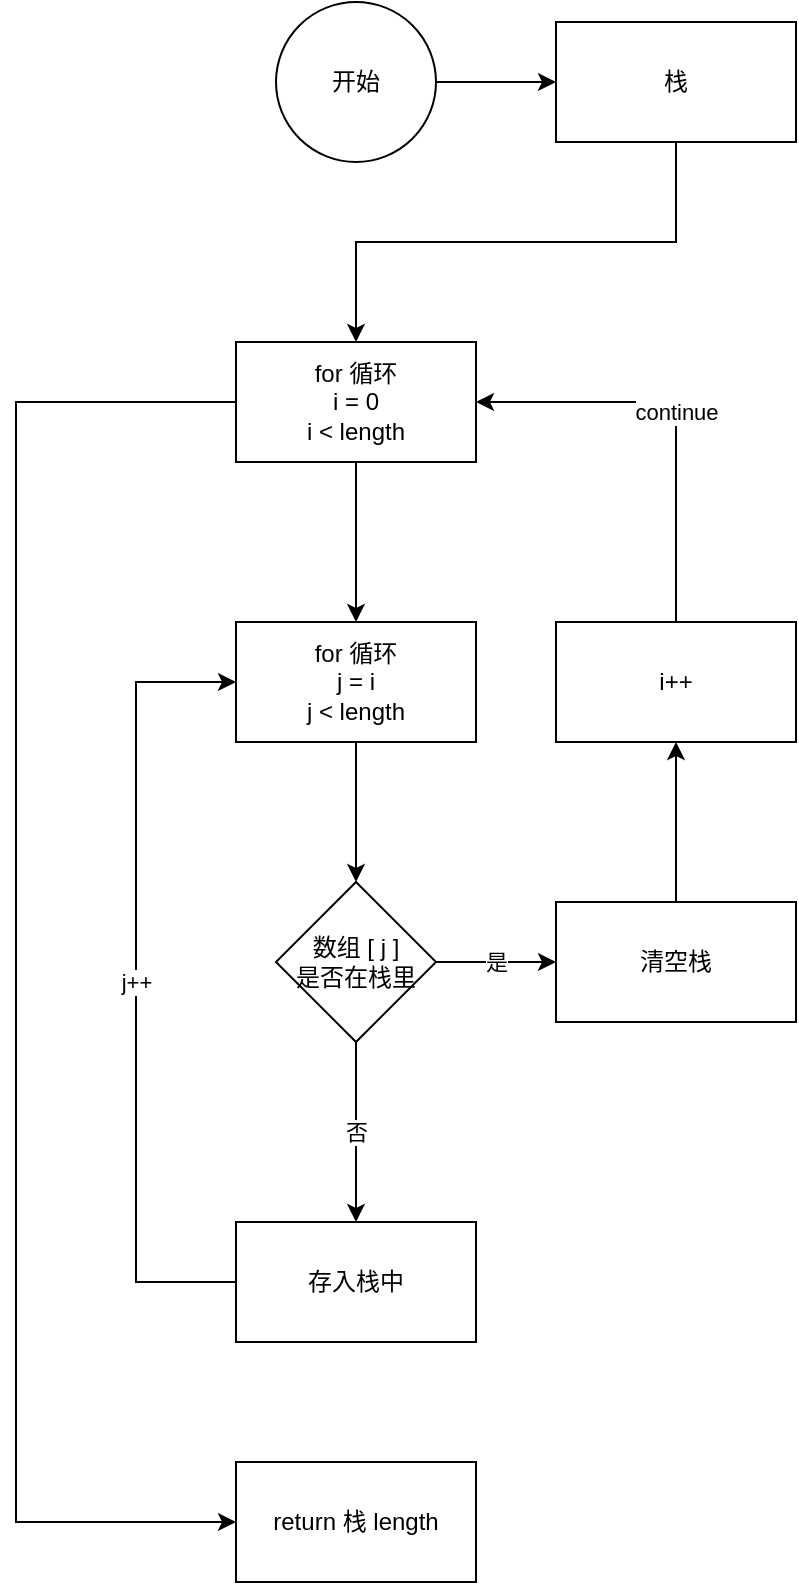 <?xml version="1.0" encoding="UTF-8"?>
<mxfile version="14.7.7" type="google">
  <diagram id="9QkX_dV7EbIZnEUjxz49">
    <mxGraphModel dx="1673" dy="934" grid="1" gridSize="10" guides="1" tooltips="1" connect="1" arrows="1" fold="1" page="1" pageScale="1" pageWidth="827" pageHeight="1169" math="0" shadow="0">
      <root>
        <mxCell id="0" />
        <mxCell id="1" parent="0" />
        <mxCell id="2" value="" style="group" vertex="1" connectable="0" parent="1">
          <mxGeometry x="30" y="30" width="390" height="790" as="geometry" />
        </mxCell>
        <mxCell id="3" value="开始" style="ellipse;whiteSpace=wrap;html=1;aspect=fixed;" vertex="1" parent="2">
          <mxGeometry x="130" width="80" height="80" as="geometry" />
        </mxCell>
        <mxCell id="4" value="数组 [ j ]&lt;br&gt;是否在栈里" style="rhombus;whiteSpace=wrap;html=1;" vertex="1" parent="2">
          <mxGeometry x="130" y="440" width="80" height="80" as="geometry" />
        </mxCell>
        <mxCell id="5" value="栈" style="whiteSpace=wrap;html=1;" vertex="1" parent="2">
          <mxGeometry x="270" y="10" width="120" height="60" as="geometry" />
        </mxCell>
        <mxCell id="6" value="" style="edgeStyle=orthogonalEdgeStyle;rounded=0;orthogonalLoop=1;jettySize=auto;html=1;" edge="1" parent="2" source="3" target="5">
          <mxGeometry relative="1" as="geometry" />
        </mxCell>
        <mxCell id="7" value="&lt;span&gt;for 循环&lt;/span&gt;&lt;br&gt;&lt;span&gt;i = 0&lt;br&gt;i &amp;lt; length&lt;br&gt;&lt;/span&gt;" style="whiteSpace=wrap;html=1;" vertex="1" parent="2">
          <mxGeometry x="110" y="170" width="120" height="60" as="geometry" />
        </mxCell>
        <mxCell id="8" style="edgeStyle=orthogonalEdgeStyle;rounded=0;orthogonalLoop=1;jettySize=auto;html=1;exitX=0.5;exitY=1;exitDx=0;exitDy=0;entryX=0.5;entryY=0;entryDx=0;entryDy=0;" edge="1" parent="2" source="5" target="7">
          <mxGeometry relative="1" as="geometry" />
        </mxCell>
        <mxCell id="9" value="" style="edgeStyle=orthogonalEdgeStyle;rounded=0;orthogonalLoop=1;jettySize=auto;html=1;" edge="1" parent="2" source="10" target="4">
          <mxGeometry relative="1" as="geometry" />
        </mxCell>
        <mxCell id="10" value="&lt;span&gt;for 循环&lt;/span&gt;&lt;br&gt;&lt;span&gt;j = i&lt;br&gt;j &amp;lt; length&lt;br&gt;&lt;/span&gt;" style="whiteSpace=wrap;html=1;" vertex="1" parent="2">
          <mxGeometry x="110" y="310" width="120" height="60" as="geometry" />
        </mxCell>
        <mxCell id="11" value="" style="edgeStyle=orthogonalEdgeStyle;rounded=0;orthogonalLoop=1;jettySize=auto;html=1;" edge="1" parent="2" source="7" target="10">
          <mxGeometry relative="1" as="geometry" />
        </mxCell>
        <mxCell id="12" value="continue" style="edgeStyle=orthogonalEdgeStyle;rounded=0;orthogonalLoop=1;jettySize=auto;html=1;exitX=0.5;exitY=0;exitDx=0;exitDy=0;entryX=1;entryY=0.5;entryDx=0;entryDy=0;" edge="1" parent="2" source="20" target="7">
          <mxGeometry relative="1" as="geometry" />
        </mxCell>
        <mxCell id="13" value="清空栈" style="whiteSpace=wrap;html=1;" vertex="1" parent="2">
          <mxGeometry x="270" y="450" width="120" height="60" as="geometry" />
        </mxCell>
        <mxCell id="14" value="是" style="edgeStyle=orthogonalEdgeStyle;rounded=0;orthogonalLoop=1;jettySize=auto;html=1;" edge="1" parent="2" source="4" target="13">
          <mxGeometry relative="1" as="geometry" />
        </mxCell>
        <mxCell id="15" value="j++" style="edgeStyle=orthogonalEdgeStyle;rounded=0;orthogonalLoop=1;jettySize=auto;html=1;exitX=0;exitY=0.5;exitDx=0;exitDy=0;entryX=0;entryY=0.5;entryDx=0;entryDy=0;" edge="1" parent="2" source="16" target="10">
          <mxGeometry relative="1" as="geometry">
            <Array as="points">
              <mxPoint x="60" y="640" />
              <mxPoint x="60" y="340" />
            </Array>
          </mxGeometry>
        </mxCell>
        <mxCell id="16" value="存入栈中" style="whiteSpace=wrap;html=1;" vertex="1" parent="2">
          <mxGeometry x="110" y="610" width="120" height="60" as="geometry" />
        </mxCell>
        <mxCell id="17" value="否" style="edgeStyle=orthogonalEdgeStyle;rounded=0;orthogonalLoop=1;jettySize=auto;html=1;" edge="1" parent="2" source="4" target="16">
          <mxGeometry relative="1" as="geometry" />
        </mxCell>
        <mxCell id="18" value="return 栈 length" style="whiteSpace=wrap;html=1;" vertex="1" parent="2">
          <mxGeometry x="110" y="730" width="120" height="60" as="geometry" />
        </mxCell>
        <mxCell id="19" style="edgeStyle=orthogonalEdgeStyle;rounded=0;orthogonalLoop=1;jettySize=auto;html=1;exitX=0;exitY=0.5;exitDx=0;exitDy=0;entryX=0;entryY=0.5;entryDx=0;entryDy=0;" edge="1" parent="2" source="7" target="18">
          <mxGeometry relative="1" as="geometry">
            <Array as="points">
              <mxPoint y="200" />
              <mxPoint y="760" />
            </Array>
          </mxGeometry>
        </mxCell>
        <mxCell id="20" value="i++" style="whiteSpace=wrap;html=1;" vertex="1" parent="2">
          <mxGeometry x="270" y="310" width="120" height="60" as="geometry" />
        </mxCell>
        <mxCell id="21" value="" style="edgeStyle=orthogonalEdgeStyle;rounded=0;orthogonalLoop=1;jettySize=auto;html=1;" edge="1" parent="2" source="13" target="20">
          <mxGeometry relative="1" as="geometry" />
        </mxCell>
      </root>
    </mxGraphModel>
  </diagram>
</mxfile>
